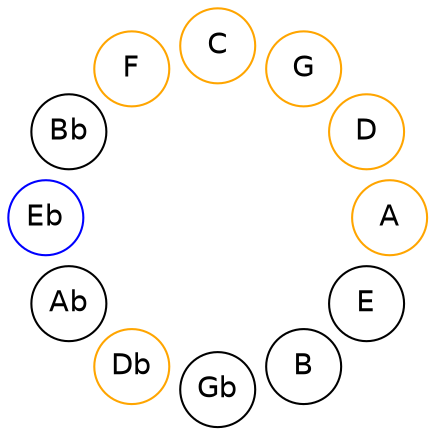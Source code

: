 
graph {

layout = circo;
mindist = .1

node [shape = circle, fontname = Helvetica, margin = 0]
edge [style=invis]

subgraph 1 {
	E -- B -- Gb -- Db -- Ab -- Eb -- Bb -- F -- C -- G -- D -- A -- E
}

Db [color=orange];
Eb [color=blue];
F [color=orange];
C [color=orange];
G [color=orange];
D [color=orange];
A [color=orange];
}
